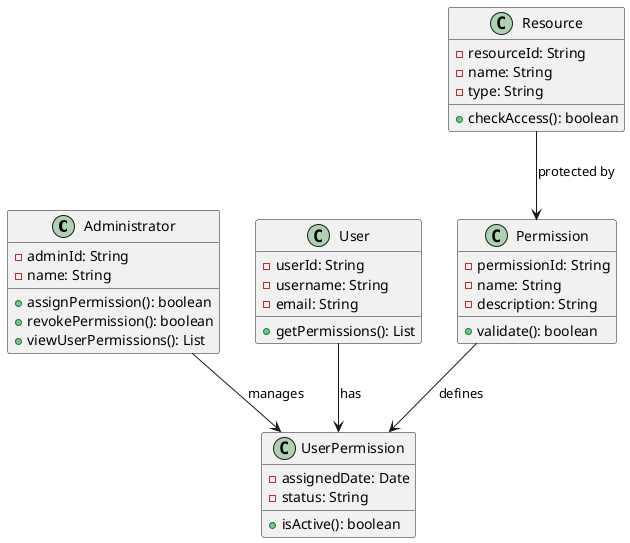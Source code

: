 @startuml
class Administrator {
    - adminId: String
    - name: String
    + assignPermission(): boolean
    + revokePermission(): boolean
    + viewUserPermissions(): List
}

class User {
    - userId: String
    - username: String
    - email: String
    + getPermissions(): List
}

class Permission {
    - permissionId: String
    - name: String
    - description: String
    + validate(): boolean
}

class Resource {
    - resourceId: String
    - name: String
    - type: String
    + checkAccess(): boolean
}

class UserPermission {
    - assignedDate: Date
    - status: String
    + isActive(): boolean
}

Administrator --> UserPermission : manages
User --> UserPermission : has
Permission --> UserPermission : defines
Resource --> Permission : protected by
@enduml